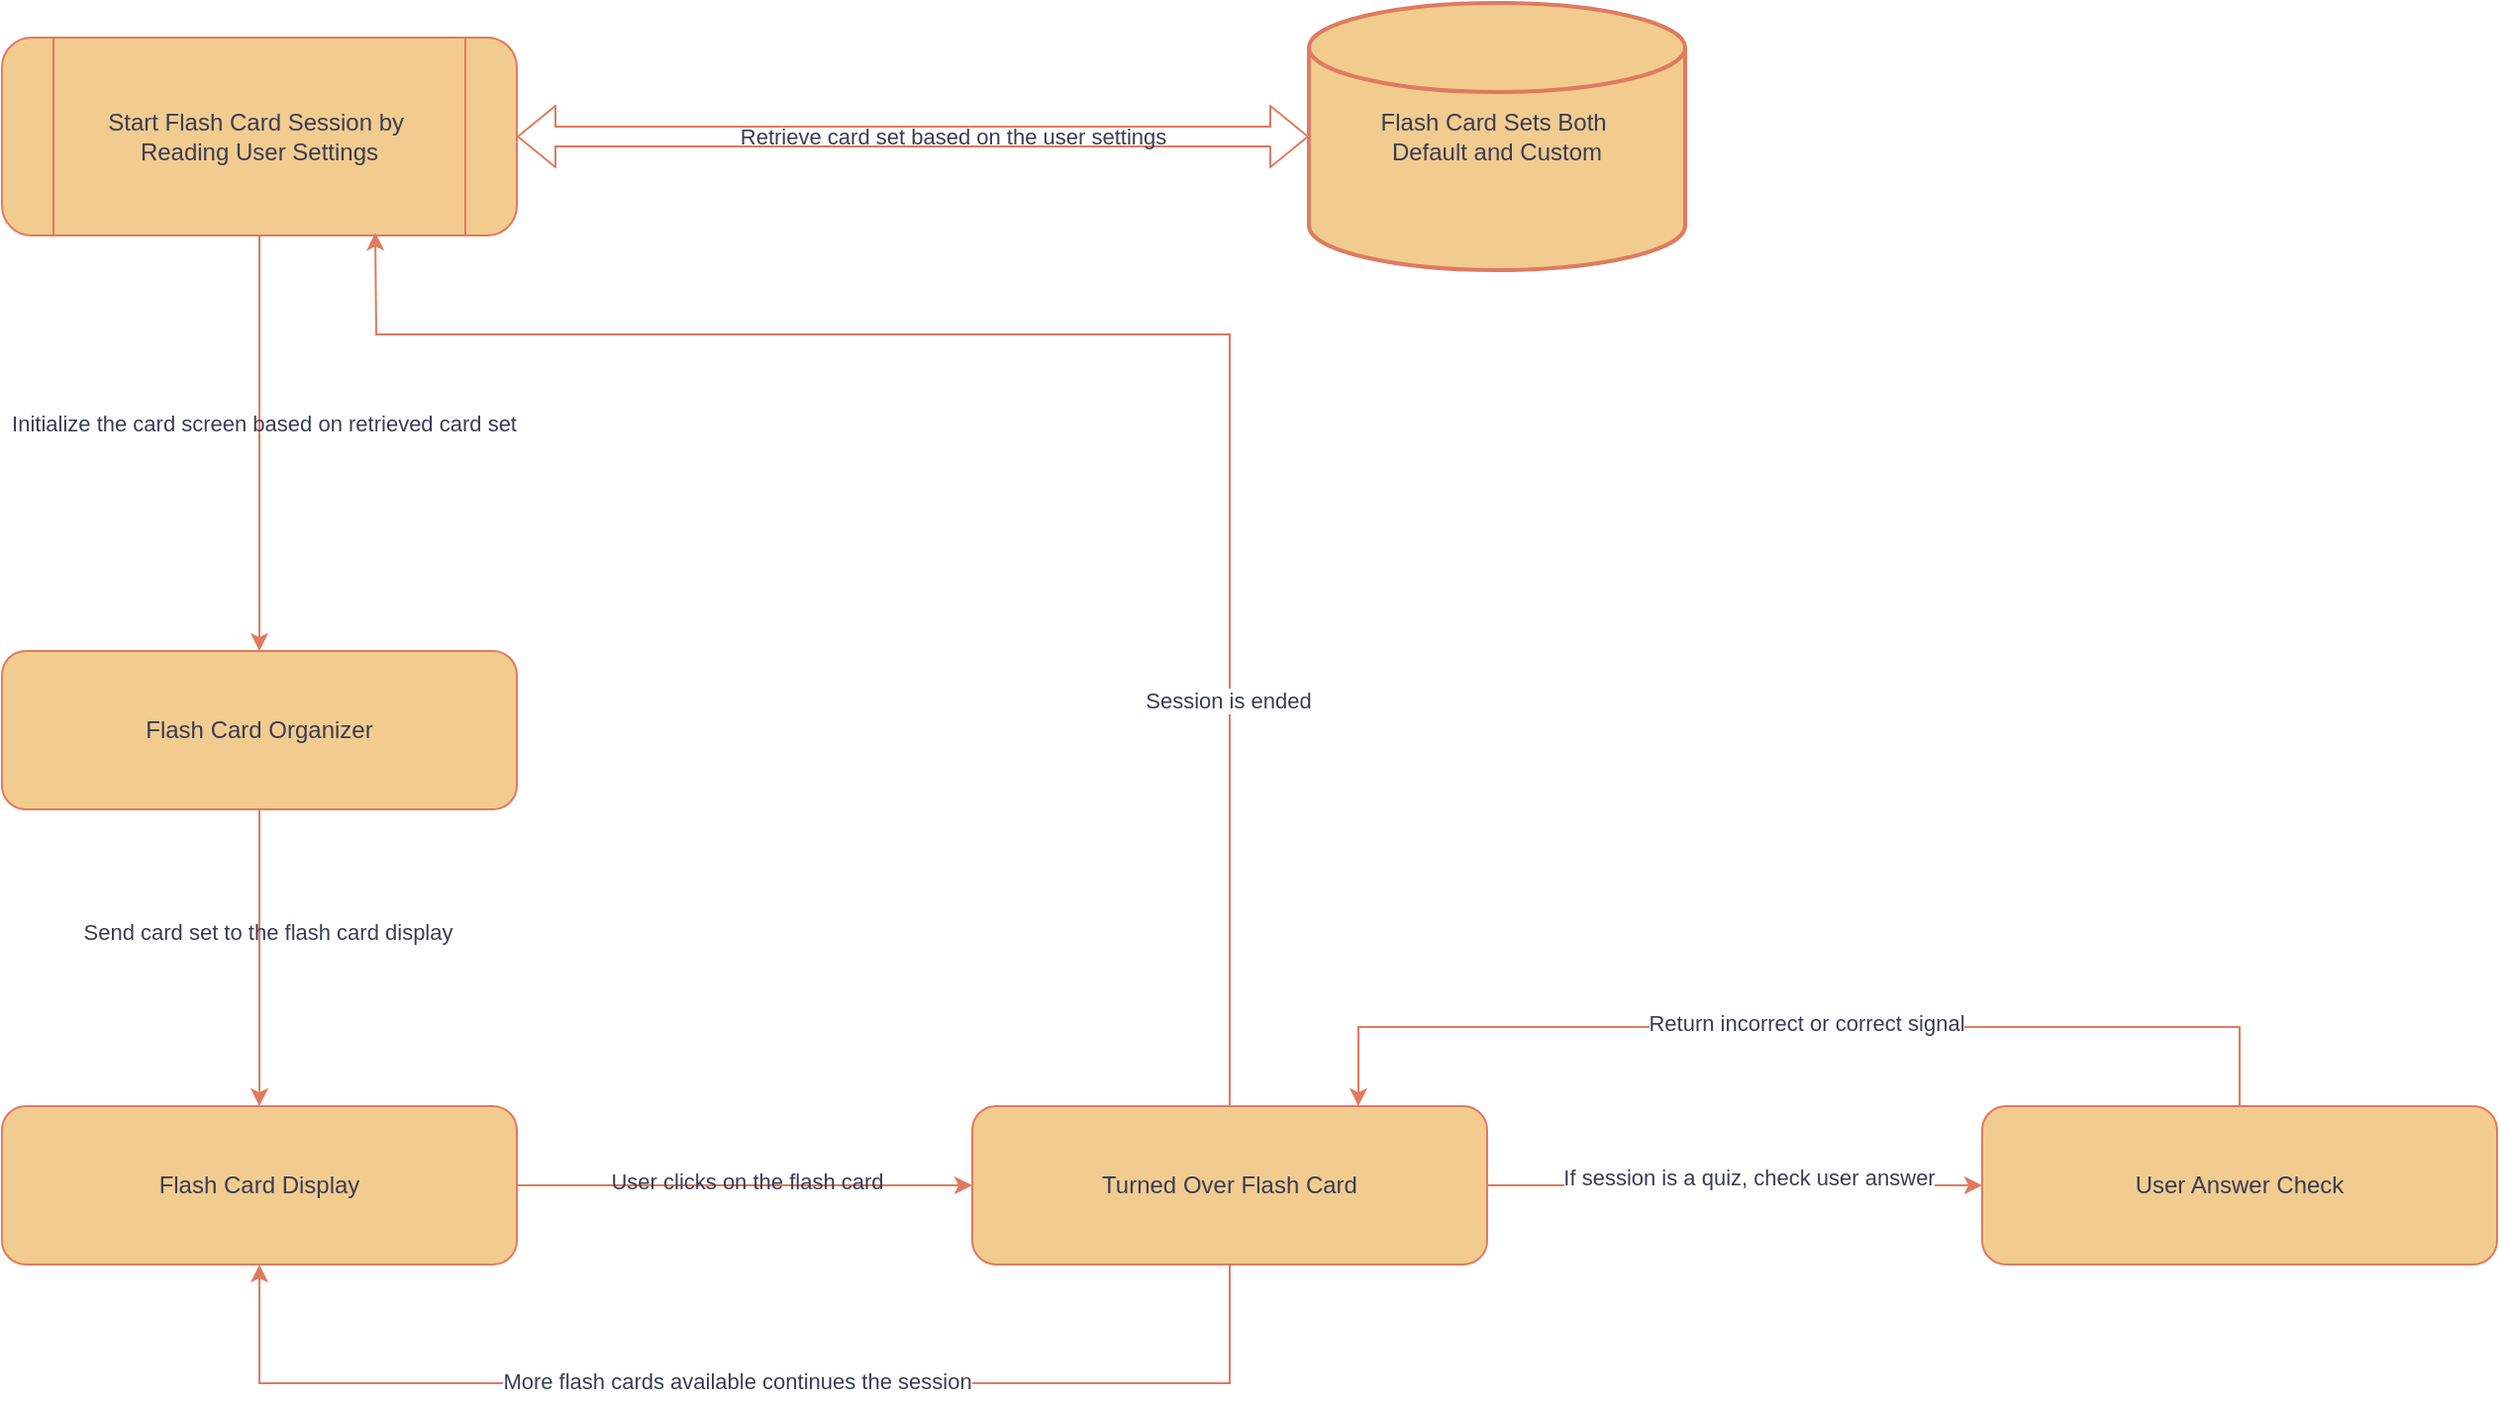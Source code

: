 <mxfile version="21.6.8" type="device">
  <diagram name="Page-1" id="3E4bVvpRMMxE6jCjtsGW">
    <mxGraphModel dx="1036" dy="606" grid="1" gridSize="10" guides="1" tooltips="1" connect="1" arrows="1" fold="1" page="1" pageScale="1" pageWidth="850" pageHeight="1100" math="0" shadow="0">
      <root>
        <mxCell id="0" />
        <mxCell id="1" parent="0" />
        <mxCell id="so5u1DdEwnmWbGKlJxqZ-1" value="Flash Card Organizer" style="rounded=1;whiteSpace=wrap;html=1;labelBackgroundColor=none;fillColor=#F2CC8F;strokeColor=#E07A5F;fontColor=#393C56;" parent="1" vertex="1">
          <mxGeometry x="50" y="360" width="260" height="80" as="geometry" />
        </mxCell>
        <mxCell id="so5u1DdEwnmWbGKlJxqZ-2" value="Start Flash Card Session by&amp;nbsp;&lt;br&gt;Reading User Settings" style="shape=process;whiteSpace=wrap;html=1;backgroundOutline=1;rounded=1;labelBackgroundColor=none;fillColor=#F2CC8F;strokeColor=#E07A5F;fontColor=#393C56;" parent="1" vertex="1">
          <mxGeometry x="50" y="50" width="260" height="100" as="geometry" />
        </mxCell>
        <mxCell id="so5u1DdEwnmWbGKlJxqZ-3" value="Flash Card Sets Both&amp;nbsp;&lt;br&gt;Default and Custom" style="strokeWidth=2;html=1;shape=mxgraph.flowchart.database;whiteSpace=wrap;rounded=1;labelBackgroundColor=none;fillColor=#F2CC8F;strokeColor=#E07A5F;fontColor=#393C56;" parent="1" vertex="1">
          <mxGeometry x="710" y="32.5" width="190" height="135" as="geometry" />
        </mxCell>
        <mxCell id="so5u1DdEwnmWbGKlJxqZ-6" value="" style="shape=flexArrow;endArrow=classic;startArrow=classic;html=1;rounded=1;exitX=1;exitY=0.5;exitDx=0;exitDy=0;labelBackgroundColor=none;strokeColor=#E07A5F;fontColor=default;" parent="1" source="so5u1DdEwnmWbGKlJxqZ-2" target="so5u1DdEwnmWbGKlJxqZ-3" edge="1">
          <mxGeometry width="100" height="100" relative="1" as="geometry">
            <mxPoint x="370" y="280" as="sourcePoint" />
            <mxPoint x="470" y="180" as="targetPoint" />
          </mxGeometry>
        </mxCell>
        <mxCell id="so5u1DdEwnmWbGKlJxqZ-7" value="Retrieve card set based on the user settings" style="edgeLabel;html=1;align=center;verticalAlign=middle;resizable=0;points=[];rounded=1;labelBackgroundColor=none;fontColor=#393C56;" parent="so5u1DdEwnmWbGKlJxqZ-6" vertex="1" connectable="0">
          <mxGeometry x="0.098" relative="1" as="geometry">
            <mxPoint as="offset" />
          </mxGeometry>
        </mxCell>
        <mxCell id="so5u1DdEwnmWbGKlJxqZ-8" value="" style="endArrow=classic;html=1;rounded=1;exitX=0.5;exitY=1;exitDx=0;exitDy=0;entryX=0.5;entryY=0;entryDx=0;entryDy=0;labelBackgroundColor=none;strokeColor=#E07A5F;fontColor=default;" parent="1" source="so5u1DdEwnmWbGKlJxqZ-2" target="so5u1DdEwnmWbGKlJxqZ-1" edge="1">
          <mxGeometry width="50" height="50" relative="1" as="geometry">
            <mxPoint x="400" y="260" as="sourcePoint" />
            <mxPoint x="450" y="210" as="targetPoint" />
          </mxGeometry>
        </mxCell>
        <mxCell id="so5u1DdEwnmWbGKlJxqZ-9" value="Initialize the card screen based on retrieved card set" style="edgeLabel;html=1;align=center;verticalAlign=middle;resizable=0;points=[];rounded=1;labelBackgroundColor=none;fontColor=#393C56;" parent="so5u1DdEwnmWbGKlJxqZ-8" vertex="1" connectable="0">
          <mxGeometry x="-0.097" y="2" relative="1" as="geometry">
            <mxPoint as="offset" />
          </mxGeometry>
        </mxCell>
        <mxCell id="so5u1DdEwnmWbGKlJxqZ-10" value="Flash Card Display" style="rounded=1;whiteSpace=wrap;html=1;labelBackgroundColor=none;fillColor=#F2CC8F;strokeColor=#E07A5F;fontColor=#393C56;" parent="1" vertex="1">
          <mxGeometry x="50" y="590" width="260" height="80" as="geometry" />
        </mxCell>
        <mxCell id="so5u1DdEwnmWbGKlJxqZ-11" value="" style="endArrow=classic;html=1;rounded=1;exitX=0.5;exitY=1;exitDx=0;exitDy=0;entryX=0.5;entryY=0;entryDx=0;entryDy=0;labelBackgroundColor=none;strokeColor=#E07A5F;fontColor=default;" parent="1" source="so5u1DdEwnmWbGKlJxqZ-1" target="so5u1DdEwnmWbGKlJxqZ-10" edge="1">
          <mxGeometry width="50" height="50" relative="1" as="geometry">
            <mxPoint x="400" y="400" as="sourcePoint" />
            <mxPoint x="450" y="350" as="targetPoint" />
          </mxGeometry>
        </mxCell>
        <mxCell id="so5u1DdEwnmWbGKlJxqZ-12" value="Send card set to the flash card display" style="edgeLabel;html=1;align=center;verticalAlign=middle;resizable=0;points=[];labelBackgroundColor=none;fontColor=#393C56;" parent="so5u1DdEwnmWbGKlJxqZ-11" vertex="1" connectable="0">
          <mxGeometry x="-0.171" y="4" relative="1" as="geometry">
            <mxPoint as="offset" />
          </mxGeometry>
        </mxCell>
        <mxCell id="so5u1DdEwnmWbGKlJxqZ-13" value="Turned Over Flash Card" style="rounded=1;whiteSpace=wrap;html=1;labelBackgroundColor=none;fillColor=#F2CC8F;strokeColor=#E07A5F;fontColor=#393C56;" parent="1" vertex="1">
          <mxGeometry x="540" y="590" width="260" height="80" as="geometry" />
        </mxCell>
        <mxCell id="so5u1DdEwnmWbGKlJxqZ-14" value="" style="endArrow=classic;html=1;rounded=1;exitX=1;exitY=0.5;exitDx=0;exitDy=0;entryX=0;entryY=0.5;entryDx=0;entryDy=0;labelBackgroundColor=none;strokeColor=#E07A5F;fontColor=default;" parent="1" source="so5u1DdEwnmWbGKlJxqZ-10" target="so5u1DdEwnmWbGKlJxqZ-13" edge="1">
          <mxGeometry width="50" height="50" relative="1" as="geometry">
            <mxPoint x="400" y="670" as="sourcePoint" />
            <mxPoint x="450" y="620" as="targetPoint" />
          </mxGeometry>
        </mxCell>
        <mxCell id="so5u1DdEwnmWbGKlJxqZ-15" value="User clicks on the flash card" style="edgeLabel;html=1;align=center;verticalAlign=middle;resizable=0;points=[];labelBackgroundColor=none;fontColor=#393C56;" parent="so5u1DdEwnmWbGKlJxqZ-14" vertex="1" connectable="0">
          <mxGeometry x="0.005" y="2" relative="1" as="geometry">
            <mxPoint as="offset" />
          </mxGeometry>
        </mxCell>
        <mxCell id="so5u1DdEwnmWbGKlJxqZ-16" value="" style="endArrow=classic;html=1;rounded=0;strokeColor=#E07A5F;fontColor=#393C56;fillColor=#F2CC8F;exitX=0.5;exitY=0;exitDx=0;exitDy=0;entryX=0.725;entryY=0.986;entryDx=0;entryDy=0;entryPerimeter=0;" parent="1" source="so5u1DdEwnmWbGKlJxqZ-13" target="so5u1DdEwnmWbGKlJxqZ-2" edge="1">
          <mxGeometry width="50" height="50" relative="1" as="geometry">
            <mxPoint x="400" y="410" as="sourcePoint" />
            <mxPoint x="450" y="360" as="targetPoint" />
            <Array as="points">
              <mxPoint x="670" y="200" />
              <mxPoint x="239" y="200" />
            </Array>
          </mxGeometry>
        </mxCell>
        <mxCell id="so5u1DdEwnmWbGKlJxqZ-18" value="Session is ended" style="edgeLabel;html=1;align=center;verticalAlign=middle;resizable=0;points=[];fontColor=#393C56;" parent="so5u1DdEwnmWbGKlJxqZ-16" vertex="1" connectable="0">
          <mxGeometry x="-0.53" y="1" relative="1" as="geometry">
            <mxPoint as="offset" />
          </mxGeometry>
        </mxCell>
        <mxCell id="so5u1DdEwnmWbGKlJxqZ-19" value="" style="endArrow=classic;html=1;rounded=0;strokeColor=#E07A5F;fontColor=#393C56;fillColor=#F2CC8F;exitX=0.5;exitY=1;exitDx=0;exitDy=0;entryX=0.5;entryY=1;entryDx=0;entryDy=0;" parent="1" source="so5u1DdEwnmWbGKlJxqZ-13" target="so5u1DdEwnmWbGKlJxqZ-10" edge="1">
          <mxGeometry width="50" height="50" relative="1" as="geometry">
            <mxPoint x="470" y="750" as="sourcePoint" />
            <mxPoint x="520" y="700" as="targetPoint" />
            <Array as="points">
              <mxPoint x="670" y="730" />
              <mxPoint x="180" y="730" />
            </Array>
          </mxGeometry>
        </mxCell>
        <mxCell id="so5u1DdEwnmWbGKlJxqZ-20" value="More flash cards available continues the session" style="edgeLabel;html=1;align=center;verticalAlign=middle;resizable=0;points=[];fontColor=#393C56;" parent="so5u1DdEwnmWbGKlJxqZ-19" vertex="1" connectable="0">
          <mxGeometry x="0.013" y="-1" relative="1" as="geometry">
            <mxPoint as="offset" />
          </mxGeometry>
        </mxCell>
        <mxCell id="so5u1DdEwnmWbGKlJxqZ-21" value="User Answer Check" style="rounded=1;whiteSpace=wrap;html=1;labelBackgroundColor=none;fillColor=#F2CC8F;strokeColor=#E07A5F;fontColor=#393C56;" parent="1" vertex="1">
          <mxGeometry x="1050" y="590" width="260" height="80" as="geometry" />
        </mxCell>
        <mxCell id="so5u1DdEwnmWbGKlJxqZ-22" value="" style="endArrow=classic;html=1;rounded=0;strokeColor=#E07A5F;fontColor=#393C56;fillColor=#F2CC8F;exitX=1;exitY=0.5;exitDx=0;exitDy=0;entryX=0;entryY=0.5;entryDx=0;entryDy=0;" parent="1" source="so5u1DdEwnmWbGKlJxqZ-13" target="so5u1DdEwnmWbGKlJxqZ-21" edge="1">
          <mxGeometry width="50" height="50" relative="1" as="geometry">
            <mxPoint x="790" y="590" as="sourcePoint" />
            <mxPoint x="840" y="540" as="targetPoint" />
          </mxGeometry>
        </mxCell>
        <mxCell id="so5u1DdEwnmWbGKlJxqZ-23" value="If session is a quiz, check user answer" style="edgeLabel;html=1;align=center;verticalAlign=middle;resizable=0;points=[];fontColor=#393C56;" parent="so5u1DdEwnmWbGKlJxqZ-22" vertex="1" connectable="0">
          <mxGeometry x="0.05" y="4" relative="1" as="geometry">
            <mxPoint as="offset" />
          </mxGeometry>
        </mxCell>
        <mxCell id="so5u1DdEwnmWbGKlJxqZ-24" value="" style="endArrow=classic;html=1;rounded=0;strokeColor=#E07A5F;fontColor=#393C56;fillColor=#F2CC8F;exitX=0.5;exitY=0;exitDx=0;exitDy=0;entryX=0.75;entryY=0;entryDx=0;entryDy=0;" parent="1" source="so5u1DdEwnmWbGKlJxqZ-21" target="so5u1DdEwnmWbGKlJxqZ-13" edge="1">
          <mxGeometry width="50" height="50" relative="1" as="geometry">
            <mxPoint x="790" y="590" as="sourcePoint" />
            <mxPoint x="840" y="540" as="targetPoint" />
            <Array as="points">
              <mxPoint x="1180" y="550" />
              <mxPoint x="735" y="550" />
            </Array>
          </mxGeometry>
        </mxCell>
        <mxCell id="so5u1DdEwnmWbGKlJxqZ-25" value="Return incorrect or correct signal" style="edgeLabel;html=1;align=center;verticalAlign=middle;resizable=0;points=[];fontColor=#393C56;" parent="so5u1DdEwnmWbGKlJxqZ-24" vertex="1" connectable="0">
          <mxGeometry x="-0.014" y="-2" relative="1" as="geometry">
            <mxPoint as="offset" />
          </mxGeometry>
        </mxCell>
      </root>
    </mxGraphModel>
  </diagram>
</mxfile>
